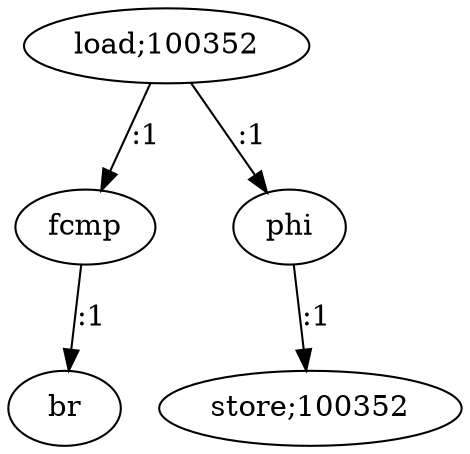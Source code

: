 digraph  {
   0 [label="load;100352"];
   1 [label="fcmp"];
   2 [label="br"];
   3 [label="phi"];
   4 [label="store;100352"];

   0->1 [label=":1"]
   0->3 [label=":1"]
   1->2 [label=":1"]
   3->4 [label=":1"]
}
